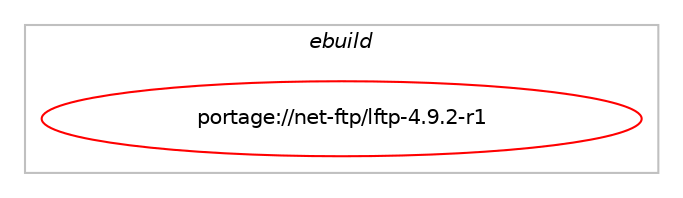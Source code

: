 digraph prolog {

# *************
# Graph options
# *************

newrank=true;
concentrate=true;
compound=true;
graph [rankdir=LR,fontname=Helvetica,fontsize=10,ranksep=1.5];#, ranksep=2.5, nodesep=0.2];
edge  [arrowhead=vee];
node  [fontname=Helvetica,fontsize=10];

# **********
# The ebuild
# **********

subgraph cluster_leftcol {
color=gray;
label=<<i>ebuild</i>>;
id [label="portage://net-ftp/lftp-4.9.2-r1", color=red, width=4, href="../net-ftp/lftp-4.9.2-r1.svg"];
}

# ****************
# The dependencies
# ****************

subgraph cluster_midcol {
color=gray;
label=<<i>dependencies</i>>;
subgraph cluster_compile {
fillcolor="#eeeeee";
style=filled;
label=<<i>compile</i>>;
# *** BEGIN UNKNOWN DEPENDENCY TYPE (TODO) ***
# id -> equal(use_conditional_group(positive,convert-mozilla-cookies,portage://net-ftp/lftp-4.9.2-r1,[package_dependency(portage://net-ftp/lftp-4.9.2-r1,install,no,dev-perl,DBI,none,[,,],[],[])]))
# *** END UNKNOWN DEPENDENCY TYPE (TODO) ***

# *** BEGIN UNKNOWN DEPENDENCY TYPE (TODO) ***
# id -> equal(use_conditional_group(positive,idn,portage://net-ftp/lftp-4.9.2-r1,[package_dependency(portage://net-ftp/lftp-4.9.2-r1,install,no,net-dns,libidn2,none,[,,],any_same_slot,[])]))
# *** END UNKNOWN DEPENDENCY TYPE (TODO) ***

# *** BEGIN UNKNOWN DEPENDENCY TYPE (TODO) ***
# id -> equal(use_conditional_group(positive,nls,portage://net-ftp/lftp-4.9.2-r1,[package_dependency(portage://net-ftp/lftp-4.9.2-r1,install,no,sys-devel,gettext,greaterequal,[0.19,,,0.19],[],[])]))
# *** END UNKNOWN DEPENDENCY TYPE (TODO) ***

# *** BEGIN UNKNOWN DEPENDENCY TYPE (TODO) ***
# id -> equal(use_conditional_group(positive,socks5,portage://net-ftp/lftp-4.9.2-r1,[package_dependency(portage://net-ftp/lftp-4.9.2-r1,install,no,net-proxy,dante,greaterequal,[1.1.12,,,1.1.12],[],[]),package_dependency(portage://net-ftp/lftp-4.9.2-r1,install,no,sys-libs,pam,none,[,,],[],[])]))
# *** END UNKNOWN DEPENDENCY TYPE (TODO) ***

# *** BEGIN UNKNOWN DEPENDENCY TYPE (TODO) ***
# id -> equal(use_conditional_group(positive,ssl,portage://net-ftp/lftp-4.9.2-r1,[use_conditional_group(positive,gnutls,portage://net-ftp/lftp-4.9.2-r1,[package_dependency(portage://net-ftp/lftp-4.9.2-r1,install,no,net-libs,gnutls,greaterequal,[1.2.3,,,1.2.3],[slot(0),equal],[])]),use_conditional_group(negative,gnutls,portage://net-ftp/lftp-4.9.2-r1,[package_dependency(portage://net-ftp/lftp-4.9.2-r1,install,no,dev-libs,openssl,none,[,,],[slot(0),equal],[])])]))
# *** END UNKNOWN DEPENDENCY TYPE (TODO) ***

# *** BEGIN UNKNOWN DEPENDENCY TYPE (TODO) ***
# id -> equal(use_conditional_group(positive,verify-file,portage://net-ftp/lftp-4.9.2-r1,[package_dependency(portage://net-ftp/lftp-4.9.2-r1,install,no,dev-perl,String-CRC32,none,[,,],[],[]),package_dependency(portage://net-ftp/lftp-4.9.2-r1,install,no,virtual,perl-Digest-MD5,none,[,,],[],[])]))
# *** END UNKNOWN DEPENDENCY TYPE (TODO) ***

# *** BEGIN UNKNOWN DEPENDENCY TYPE (TODO) ***
# id -> equal(package_dependency(portage://net-ftp/lftp-4.9.2-r1,install,no,app-arch,xz-utils,none,[,,],[],[]))
# *** END UNKNOWN DEPENDENCY TYPE (TODO) ***

# *** BEGIN UNKNOWN DEPENDENCY TYPE (TODO) ***
# id -> equal(package_dependency(portage://net-ftp/lftp-4.9.2-r1,install,no,dev-build,libtool,equal,[2*,,,2*],[],[]))
# *** END UNKNOWN DEPENDENCY TYPE (TODO) ***

# *** BEGIN UNKNOWN DEPENDENCY TYPE (TODO) ***
# id -> equal(package_dependency(portage://net-ftp/lftp-4.9.2-r1,install,no,dev-libs,expat,none,[,,],[],[]))
# *** END UNKNOWN DEPENDENCY TYPE (TODO) ***

# *** BEGIN UNKNOWN DEPENDENCY TYPE (TODO) ***
# id -> equal(package_dependency(portage://net-ftp/lftp-4.9.2-r1,install,no,sys-libs,ncurses,greaterequal,[5.1,,,5.1],any_same_slot,[]))
# *** END UNKNOWN DEPENDENCY TYPE (TODO) ***

# *** BEGIN UNKNOWN DEPENDENCY TYPE (TODO) ***
# id -> equal(package_dependency(portage://net-ftp/lftp-4.9.2-r1,install,no,sys-libs,readline,greaterequal,[5.1,,,5.1],any_same_slot,[]))
# *** END UNKNOWN DEPENDENCY TYPE (TODO) ***

# *** BEGIN UNKNOWN DEPENDENCY TYPE (TODO) ***
# id -> equal(package_dependency(portage://net-ftp/lftp-4.9.2-r1,install,no,sys-libs,zlib,none,[,,],[],[]))
# *** END UNKNOWN DEPENDENCY TYPE (TODO) ***

# *** BEGIN UNKNOWN DEPENDENCY TYPE (TODO) ***
# id -> equal(package_dependency(portage://net-ftp/lftp-4.9.2-r1,install,no,virtual,pkgconfig,none,[,,],[],[]))
# *** END UNKNOWN DEPENDENCY TYPE (TODO) ***

}
subgraph cluster_compileandrun {
fillcolor="#eeeeee";
style=filled;
label=<<i>compile and run</i>>;
}
subgraph cluster_run {
fillcolor="#eeeeee";
style=filled;
label=<<i>run</i>>;
# *** BEGIN UNKNOWN DEPENDENCY TYPE (TODO) ***
# id -> equal(use_conditional_group(positive,convert-mozilla-cookies,portage://net-ftp/lftp-4.9.2-r1,[package_dependency(portage://net-ftp/lftp-4.9.2-r1,run,no,dev-perl,DBI,none,[,,],[],[])]))
# *** END UNKNOWN DEPENDENCY TYPE (TODO) ***

# *** BEGIN UNKNOWN DEPENDENCY TYPE (TODO) ***
# id -> equal(use_conditional_group(positive,idn,portage://net-ftp/lftp-4.9.2-r1,[package_dependency(portage://net-ftp/lftp-4.9.2-r1,run,no,net-dns,libidn2,none,[,,],any_same_slot,[])]))
# *** END UNKNOWN DEPENDENCY TYPE (TODO) ***

# *** BEGIN UNKNOWN DEPENDENCY TYPE (TODO) ***
# id -> equal(use_conditional_group(positive,socks5,portage://net-ftp/lftp-4.9.2-r1,[package_dependency(portage://net-ftp/lftp-4.9.2-r1,run,no,net-proxy,dante,greaterequal,[1.1.12,,,1.1.12],[],[]),package_dependency(portage://net-ftp/lftp-4.9.2-r1,run,no,sys-libs,pam,none,[,,],[],[])]))
# *** END UNKNOWN DEPENDENCY TYPE (TODO) ***

# *** BEGIN UNKNOWN DEPENDENCY TYPE (TODO) ***
# id -> equal(use_conditional_group(positive,ssl,portage://net-ftp/lftp-4.9.2-r1,[use_conditional_group(positive,gnutls,portage://net-ftp/lftp-4.9.2-r1,[package_dependency(portage://net-ftp/lftp-4.9.2-r1,run,no,net-libs,gnutls,greaterequal,[1.2.3,,,1.2.3],[slot(0),equal],[])]),use_conditional_group(negative,gnutls,portage://net-ftp/lftp-4.9.2-r1,[package_dependency(portage://net-ftp/lftp-4.9.2-r1,run,no,dev-libs,openssl,none,[,,],[slot(0),equal],[])])]))
# *** END UNKNOWN DEPENDENCY TYPE (TODO) ***

# *** BEGIN UNKNOWN DEPENDENCY TYPE (TODO) ***
# id -> equal(use_conditional_group(positive,verify-file,portage://net-ftp/lftp-4.9.2-r1,[package_dependency(portage://net-ftp/lftp-4.9.2-r1,run,no,dev-perl,String-CRC32,none,[,,],[],[]),package_dependency(portage://net-ftp/lftp-4.9.2-r1,run,no,virtual,perl-Digest-MD5,none,[,,],[],[])]))
# *** END UNKNOWN DEPENDENCY TYPE (TODO) ***

# *** BEGIN UNKNOWN DEPENDENCY TYPE (TODO) ***
# id -> equal(package_dependency(portage://net-ftp/lftp-4.9.2-r1,run,no,dev-libs,expat,none,[,,],[],[]))
# *** END UNKNOWN DEPENDENCY TYPE (TODO) ***

# *** BEGIN UNKNOWN DEPENDENCY TYPE (TODO) ***
# id -> equal(package_dependency(portage://net-ftp/lftp-4.9.2-r1,run,no,sys-libs,ncurses,greaterequal,[5.1,,,5.1],any_same_slot,[]))
# *** END UNKNOWN DEPENDENCY TYPE (TODO) ***

# *** BEGIN UNKNOWN DEPENDENCY TYPE (TODO) ***
# id -> equal(package_dependency(portage://net-ftp/lftp-4.9.2-r1,run,no,sys-libs,readline,greaterequal,[5.1,,,5.1],any_same_slot,[]))
# *** END UNKNOWN DEPENDENCY TYPE (TODO) ***

# *** BEGIN UNKNOWN DEPENDENCY TYPE (TODO) ***
# id -> equal(package_dependency(portage://net-ftp/lftp-4.9.2-r1,run,no,sys-libs,zlib,none,[,,],[],[]))
# *** END UNKNOWN DEPENDENCY TYPE (TODO) ***

}
}

# **************
# The candidates
# **************

subgraph cluster_choices {
rank=same;
color=gray;
label=<<i>candidates</i>>;

}

}
